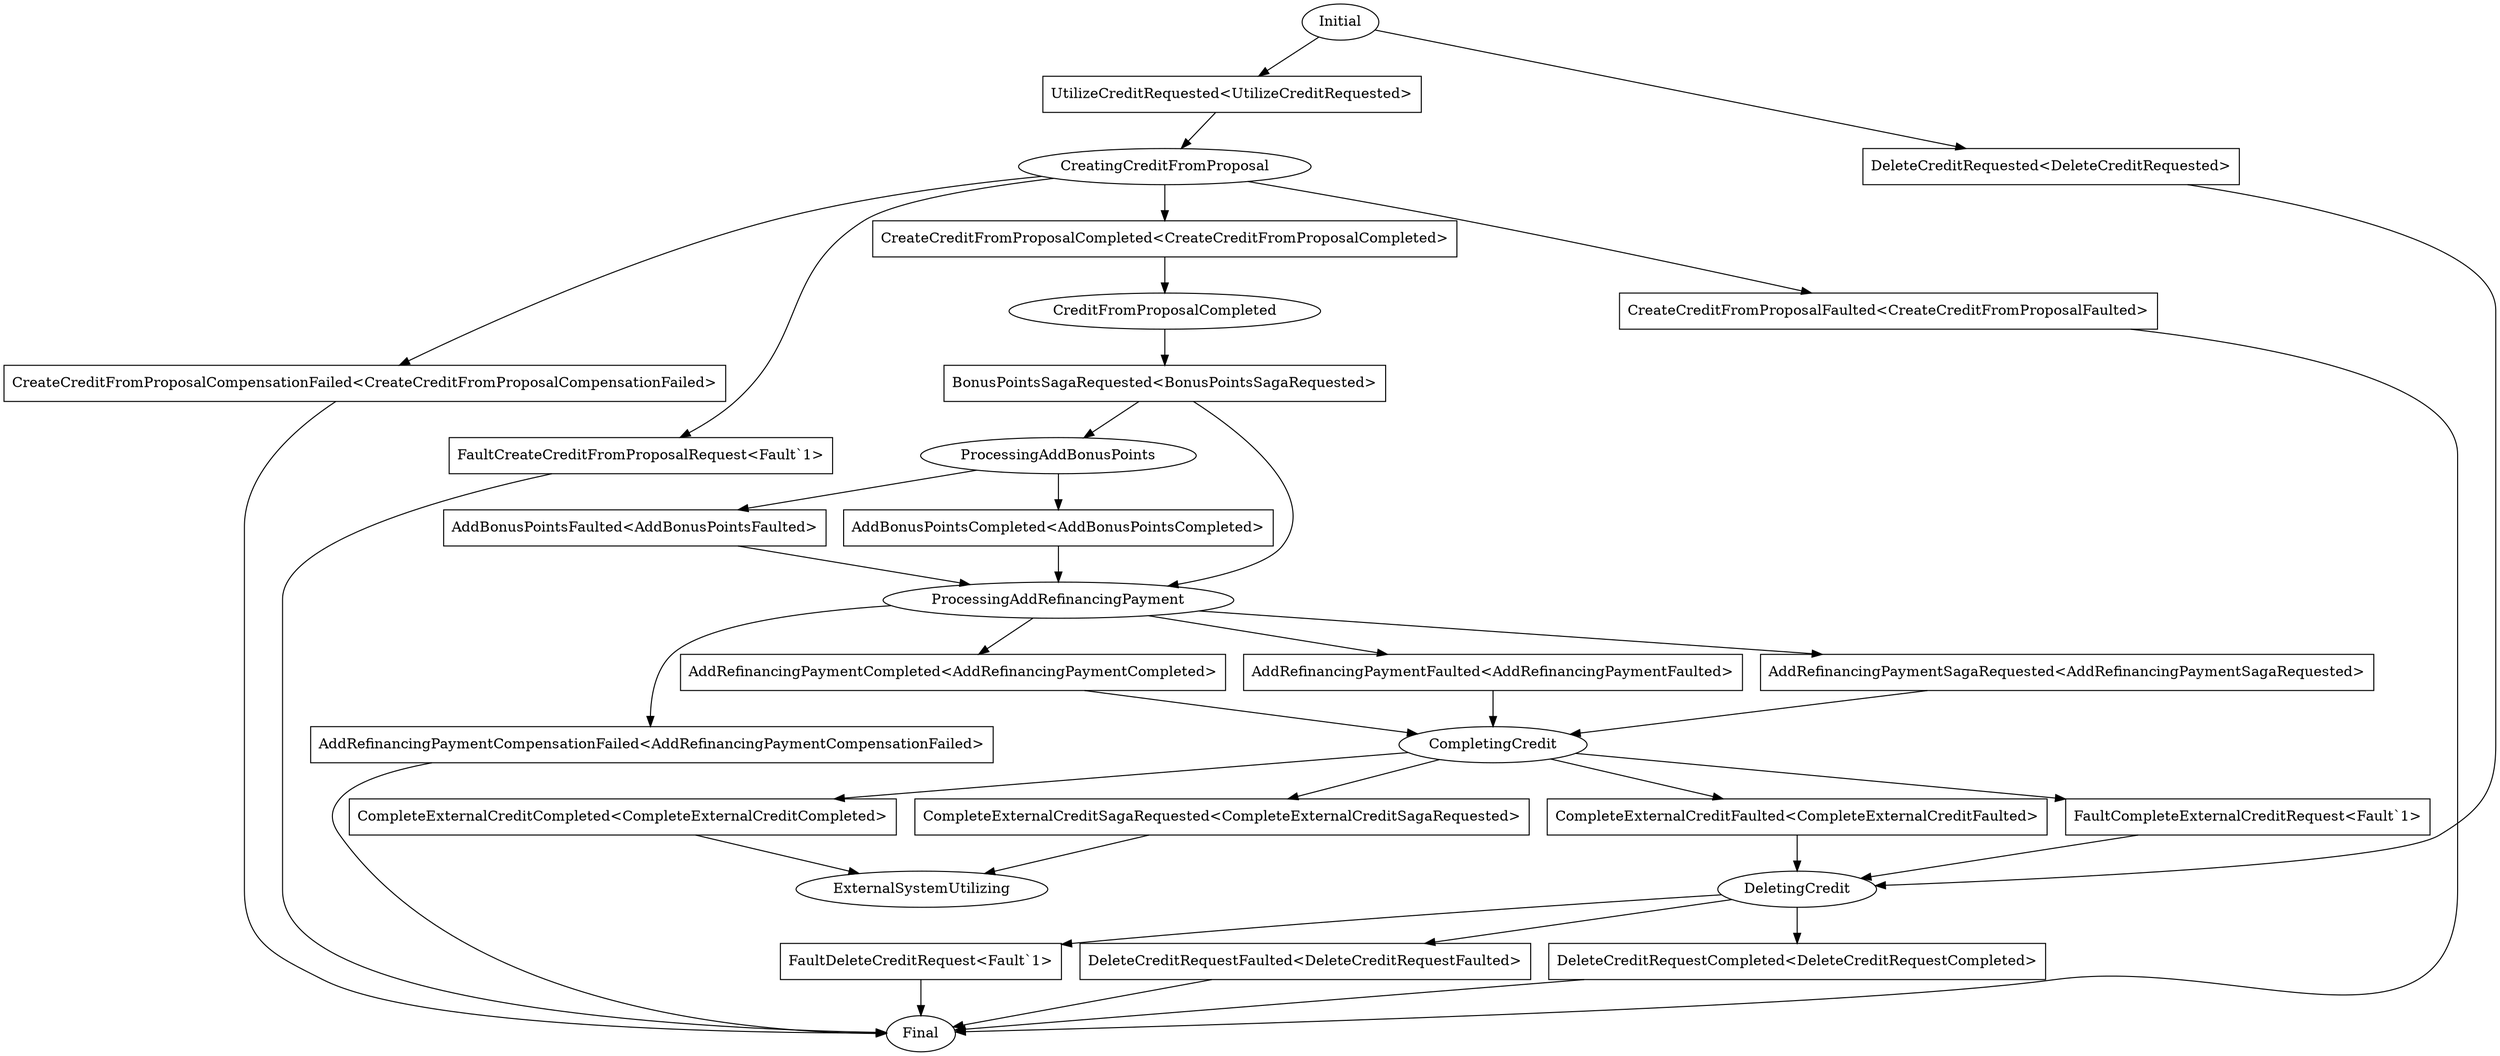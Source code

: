 digraph G {
0 [shape=ellipse, label="Initial"];
1 [shape=ellipse, label="CreatingCreditFromProposal"];
2 [shape=ellipse, label="DeletingCredit"];
3 [shape=ellipse, label="CreditFromProposalCompleted"];
4 [shape=ellipse, label="Final"];
5 [shape=ellipse, label="ProcessingAddRefinancingPayment"];
6 [shape=ellipse, label="ProcessingAddBonusPoints"];
7 [shape=ellipse, label="CompletingCredit"];
8 [shape=ellipse, label="ExternalSystemUtilizing"];
9 [shape=rectangle, label="UtilizeCreditRequested<UtilizeCreditRequested>"];
10 [shape=rectangle, label="DeleteCreditRequested<DeleteCreditRequested>"];
11 [shape=rectangle, label="CreateCreditFromProposalCompleted<CreateCreditFromProposalCompleted>"];
12 [shape=rectangle, label="CreateCreditFromProposalFaulted<CreateCreditFromProposalFaulted>"];
13 [shape=rectangle, label="CreateCreditFromProposalCompensationFailed<CreateCreditFromProposalCompensationFailed>"];
14 [shape=rectangle, label="FaultCreateCreditFromProposalRequest<Fault`1>"];
15 [shape=rectangle, label="BonusPointsSagaRequested<BonusPointsSagaRequested>"];
16 [shape=rectangle, label="AddBonusPointsCompleted<AddBonusPointsCompleted>"];
17 [shape=rectangle, label="AddBonusPointsFaulted<AddBonusPointsFaulted>"];
18 [shape=rectangle, label="AddRefinancingPaymentSagaRequested<AddRefinancingPaymentSagaRequested>"];
19 [shape=rectangle, label="AddRefinancingPaymentCompleted<AddRefinancingPaymentCompleted>"];
20 [shape=rectangle, label="AddRefinancingPaymentFaulted<AddRefinancingPaymentFaulted>"];
21 [shape=rectangle, label="AddRefinancingPaymentCompensationFailed<AddRefinancingPaymentCompensationFailed>"];
22 [shape=rectangle, label="CompleteExternalCreditSagaRequested<CompleteExternalCreditSagaRequested>"];
23 [shape=rectangle, label="CompleteExternalCreditCompleted<CompleteExternalCreditCompleted>"];
24 [shape=rectangle, label="CompleteExternalCreditFaulted<CompleteExternalCreditFaulted>"];
25 [shape=rectangle, label="FaultCompleteExternalCreditRequest<Fault`1>"];
26 [shape=rectangle, label="FaultDeleteCreditRequest<Fault`1>"];
27 [shape=rectangle, label="DeleteCreditRequestFaulted<DeleteCreditRequestFaulted>"];
28 [shape=rectangle, label="DeleteCreditRequestCompleted<DeleteCreditRequestCompleted>"];
0 -> 9;
0 -> 10;
1 -> 11;
1 -> 12;
1 -> 13;
1 -> 14;
2 -> 26;
2 -> 27;
2 -> 28;
3 -> 15;
5 -> 18;
5 -> 19;
5 -> 20;
5 -> 21;
6 -> 16;
6 -> 17;
7 -> 22;
7 -> 23;
7 -> 24;
7 -> 25;
9 -> 1;
10 -> 2;
11 -> 3;
12 -> 4;
13 -> 4;
14 -> 4;
15 -> 5;
15 -> 6;
16 -> 5;
17 -> 5;
18 -> 7;
19 -> 7;
20 -> 7;
21 -> 4;
22 -> 8;
23 -> 8;
24 -> 2;
25 -> 2;
26 -> 4;
27 -> 4;
28 -> 4;
}